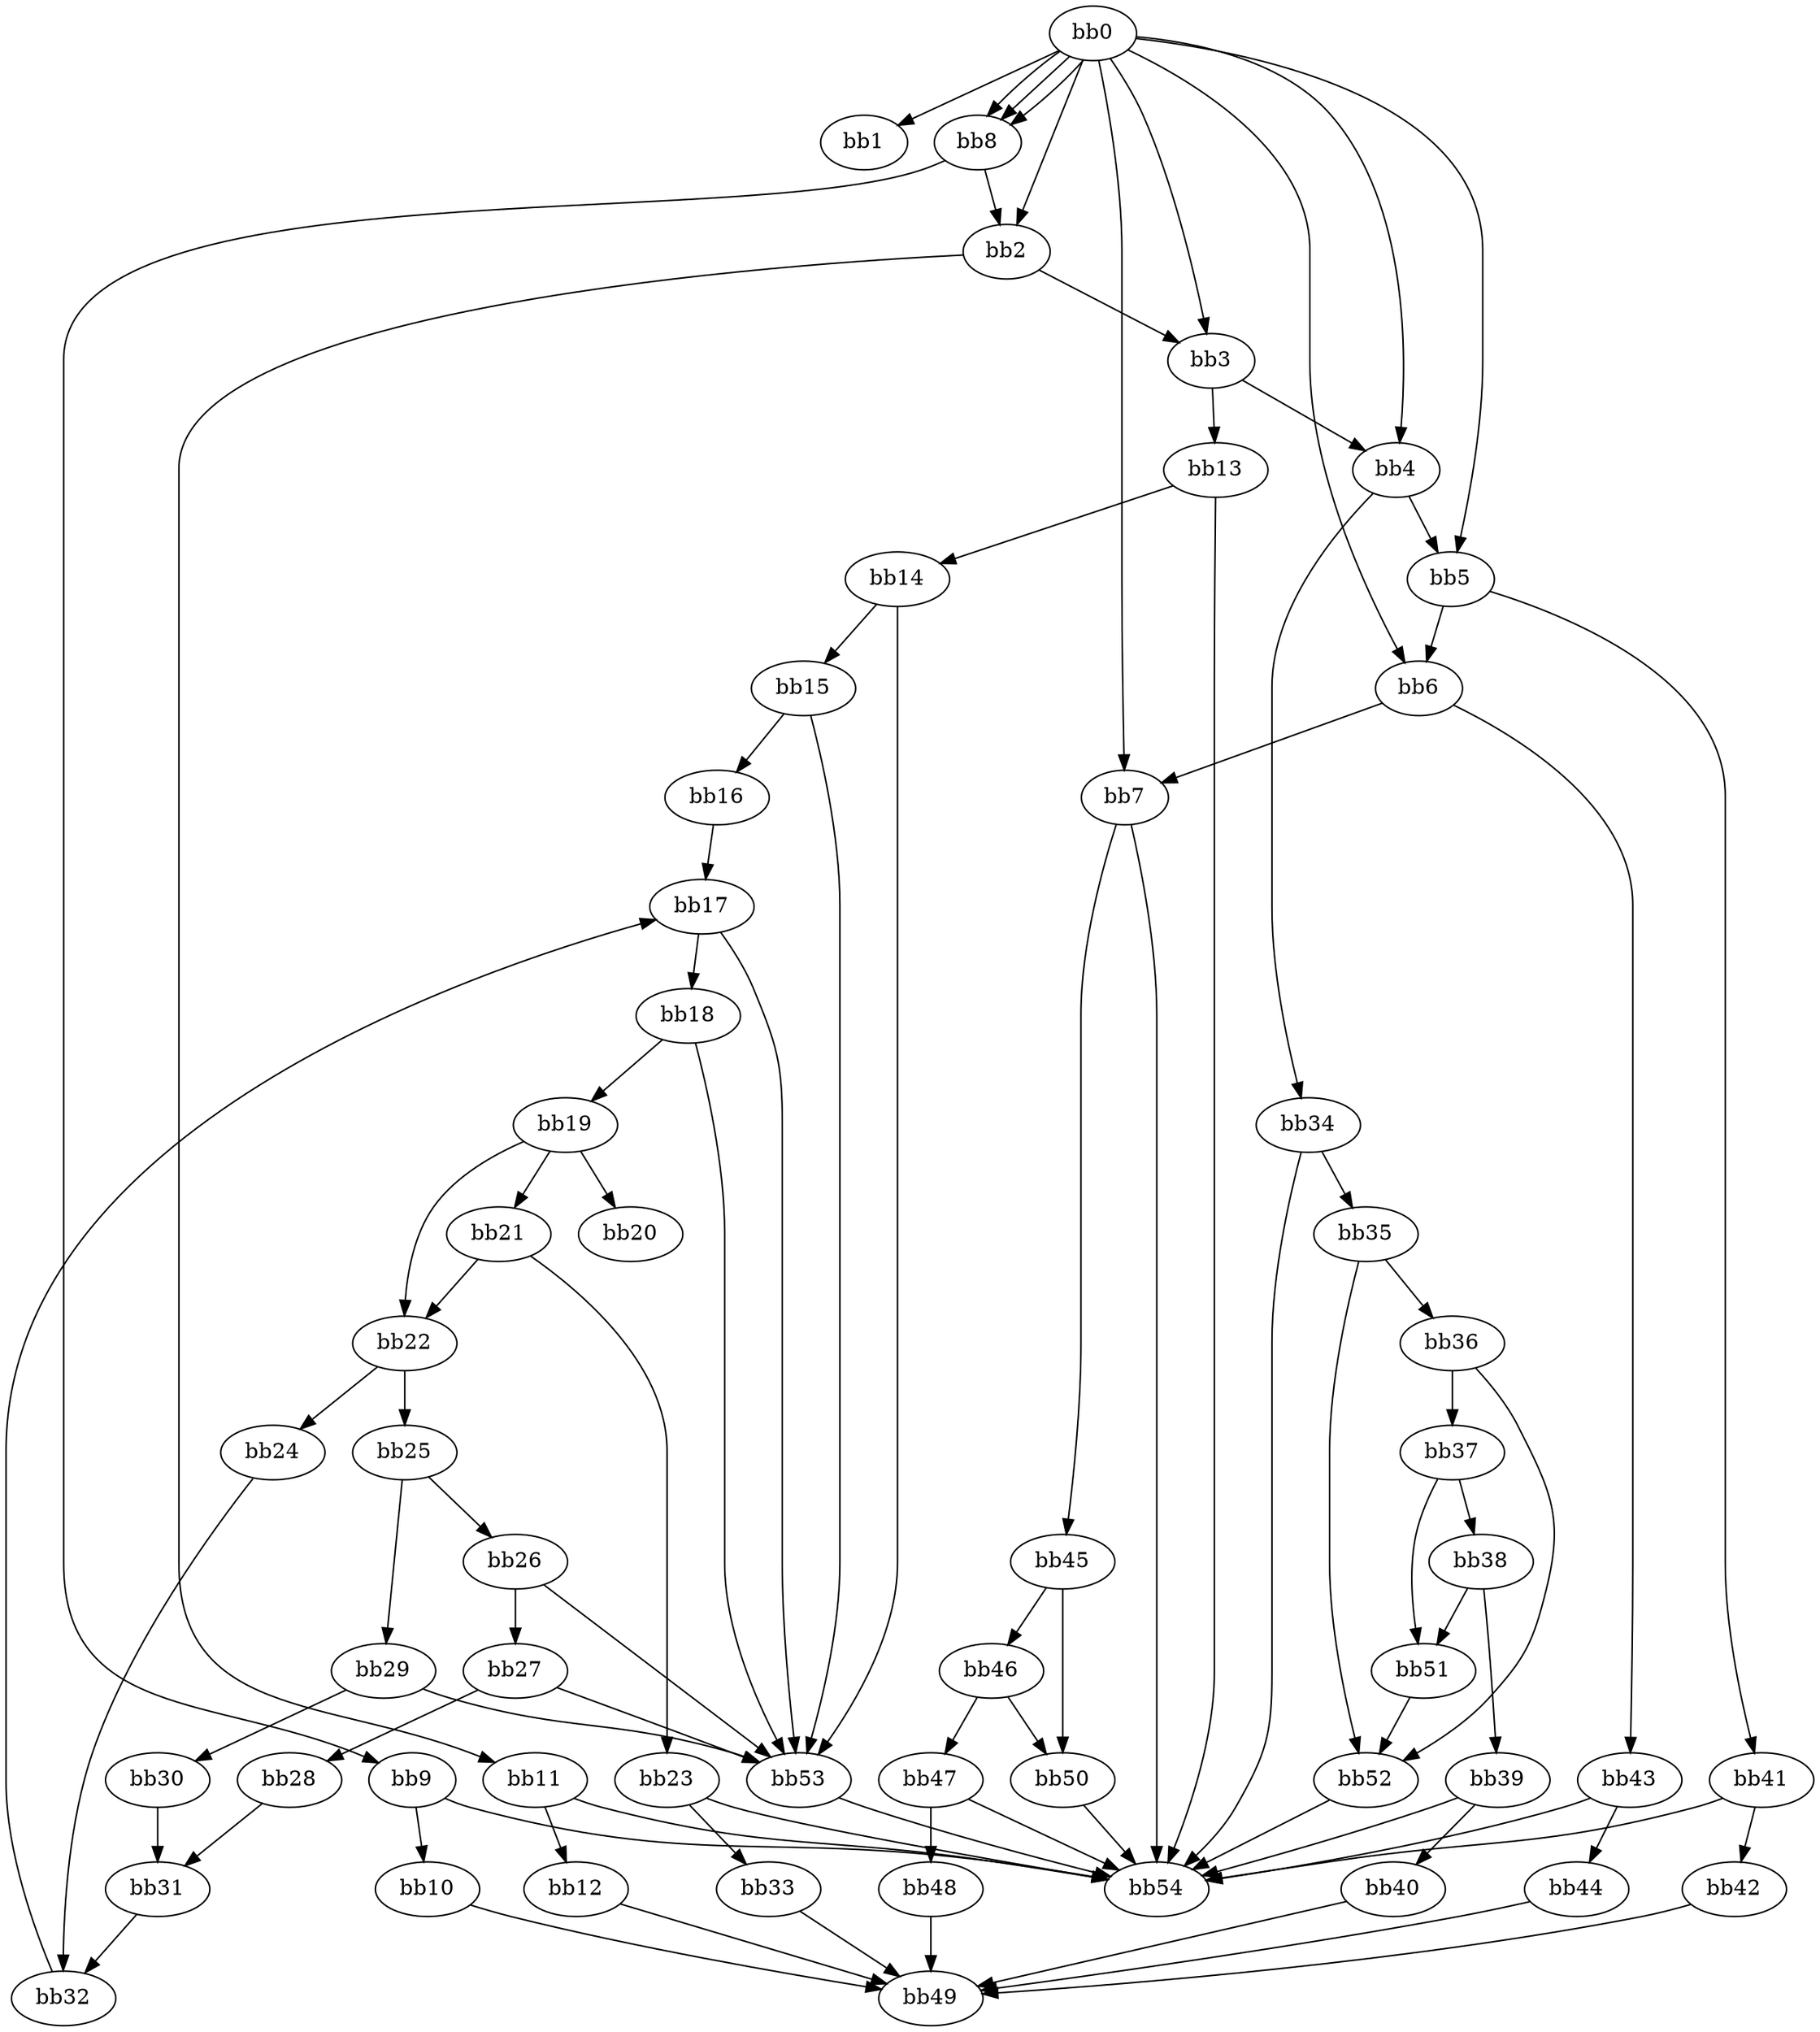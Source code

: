 digraph {
    0 [ label = "bb0\l" ]
    1 [ label = "bb1\l" ]
    2 [ label = "bb2\l" ]
    3 [ label = "bb3\l" ]
    4 [ label = "bb4\l" ]
    5 [ label = "bb5\l" ]
    6 [ label = "bb6\l" ]
    7 [ label = "bb7\l" ]
    8 [ label = "bb8\l" ]
    9 [ label = "bb9\l" ]
    10 [ label = "bb10\l" ]
    11 [ label = "bb11\l" ]
    12 [ label = "bb12\l" ]
    13 [ label = "bb13\l" ]
    14 [ label = "bb14\l" ]
    15 [ label = "bb15\l" ]
    16 [ label = "bb16\l" ]
    17 [ label = "bb17\l" ]
    18 [ label = "bb18\l" ]
    19 [ label = "bb19\l" ]
    20 [ label = "bb20\l" ]
    21 [ label = "bb21\l" ]
    22 [ label = "bb22\l" ]
    23 [ label = "bb23\l" ]
    24 [ label = "bb24\l" ]
    25 [ label = "bb25\l" ]
    26 [ label = "bb26\l" ]
    27 [ label = "bb27\l" ]
    28 [ label = "bb28\l" ]
    29 [ label = "bb29\l" ]
    30 [ label = "bb30\l" ]
    31 [ label = "bb31\l" ]
    32 [ label = "bb32\l" ]
    33 [ label = "bb33\l" ]
    34 [ label = "bb34\l" ]
    35 [ label = "bb35\l" ]
    36 [ label = "bb36\l" ]
    37 [ label = "bb37\l" ]
    38 [ label = "bb38\l" ]
    39 [ label = "bb39\l" ]
    40 [ label = "bb40\l" ]
    41 [ label = "bb41\l" ]
    42 [ label = "bb42\l" ]
    43 [ label = "bb43\l" ]
    44 [ label = "bb44\l" ]
    45 [ label = "bb45\l" ]
    46 [ label = "bb46\l" ]
    47 [ label = "bb47\l" ]
    48 [ label = "bb48\l" ]
    49 [ label = "bb49\l" ]
    50 [ label = "bb50\l" ]
    51 [ label = "bb51\l" ]
    52 [ label = "bb52\l" ]
    53 [ label = "bb53\l" ]
    54 [ label = "bb54\l" ]
    0 -> 1 [ ]
    0 -> 2 [ ]
    0 -> 3 [ ]
    0 -> 4 [ ]
    0 -> 5 [ ]
    0 -> 6 [ ]
    0 -> 7 [ ]
    0 -> 8 [ ]
    0 -> 8 [ ]
    0 -> 8 [ ]
    2 -> 3 [ ]
    2 -> 11 [ ]
    3 -> 4 [ ]
    3 -> 13 [ ]
    4 -> 5 [ ]
    4 -> 34 [ ]
    5 -> 6 [ ]
    5 -> 41 [ ]
    6 -> 7 [ ]
    6 -> 43 [ ]
    7 -> 45 [ ]
    7 -> 54 [ ]
    8 -> 2 [ ]
    8 -> 9 [ ]
    9 -> 10 [ ]
    9 -> 54 [ ]
    10 -> 49 [ ]
    11 -> 12 [ ]
    11 -> 54 [ ]
    12 -> 49 [ ]
    13 -> 14 [ ]
    13 -> 54 [ ]
    14 -> 15 [ ]
    14 -> 53 [ ]
    15 -> 16 [ ]
    15 -> 53 [ ]
    16 -> 17 [ ]
    17 -> 18 [ ]
    17 -> 53 [ ]
    18 -> 19 [ ]
    18 -> 53 [ ]
    19 -> 20 [ ]
    19 -> 21 [ ]
    19 -> 22 [ ]
    21 -> 22 [ ]
    21 -> 23 [ ]
    22 -> 24 [ ]
    22 -> 25 [ ]
    23 -> 33 [ ]
    23 -> 54 [ ]
    24 -> 32 [ ]
    25 -> 26 [ ]
    25 -> 29 [ ]
    26 -> 27 [ ]
    26 -> 53 [ ]
    27 -> 28 [ ]
    27 -> 53 [ ]
    28 -> 31 [ ]
    29 -> 30 [ ]
    29 -> 53 [ ]
    30 -> 31 [ ]
    31 -> 32 [ ]
    32 -> 17 [ ]
    33 -> 49 [ ]
    34 -> 35 [ ]
    34 -> 54 [ ]
    35 -> 36 [ ]
    35 -> 52 [ ]
    36 -> 37 [ ]
    36 -> 52 [ ]
    37 -> 38 [ ]
    37 -> 51 [ ]
    38 -> 39 [ ]
    38 -> 51 [ ]
    39 -> 40 [ ]
    39 -> 54 [ ]
    40 -> 49 [ ]
    41 -> 42 [ ]
    41 -> 54 [ ]
    42 -> 49 [ ]
    43 -> 44 [ ]
    43 -> 54 [ ]
    44 -> 49 [ ]
    45 -> 46 [ ]
    45 -> 50 [ ]
    46 -> 47 [ ]
    46 -> 50 [ ]
    47 -> 48 [ ]
    47 -> 54 [ ]
    48 -> 49 [ ]
    50 -> 54 [ ]
    51 -> 52 [ ]
    52 -> 54 [ ]
    53 -> 54 [ ]
}

